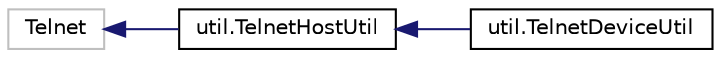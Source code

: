 digraph "Graphical Class Hierarchy"
{
 // LATEX_PDF_SIZE
  edge [fontname="Helvetica",fontsize="10",labelfontname="Helvetica",labelfontsize="10"];
  node [fontname="Helvetica",fontsize="10",shape=record];
  rankdir="LR";
  Node10 [label="Telnet",height=0.2,width=0.4,color="grey75", fillcolor="white", style="filled",tooltip=" "];
  Node10 -> Node0 [dir="back",color="midnightblue",fontsize="10",style="solid",fontname="Helvetica"];
  Node0 [label="util.TelnetHostUtil",height=0.2,width=0.4,color="black", fillcolor="white", style="filled",URL="$classutil_1_1TelnetHostUtil.html",tooltip=" "];
  Node0 -> Node1 [dir="back",color="midnightblue",fontsize="10",style="solid",fontname="Helvetica"];
  Node1 [label="util.TelnetDeviceUtil",height=0.2,width=0.4,color="black", fillcolor="white", style="filled",URL="$classutil_1_1TelnetDeviceUtil.html",tooltip=" "];
}
